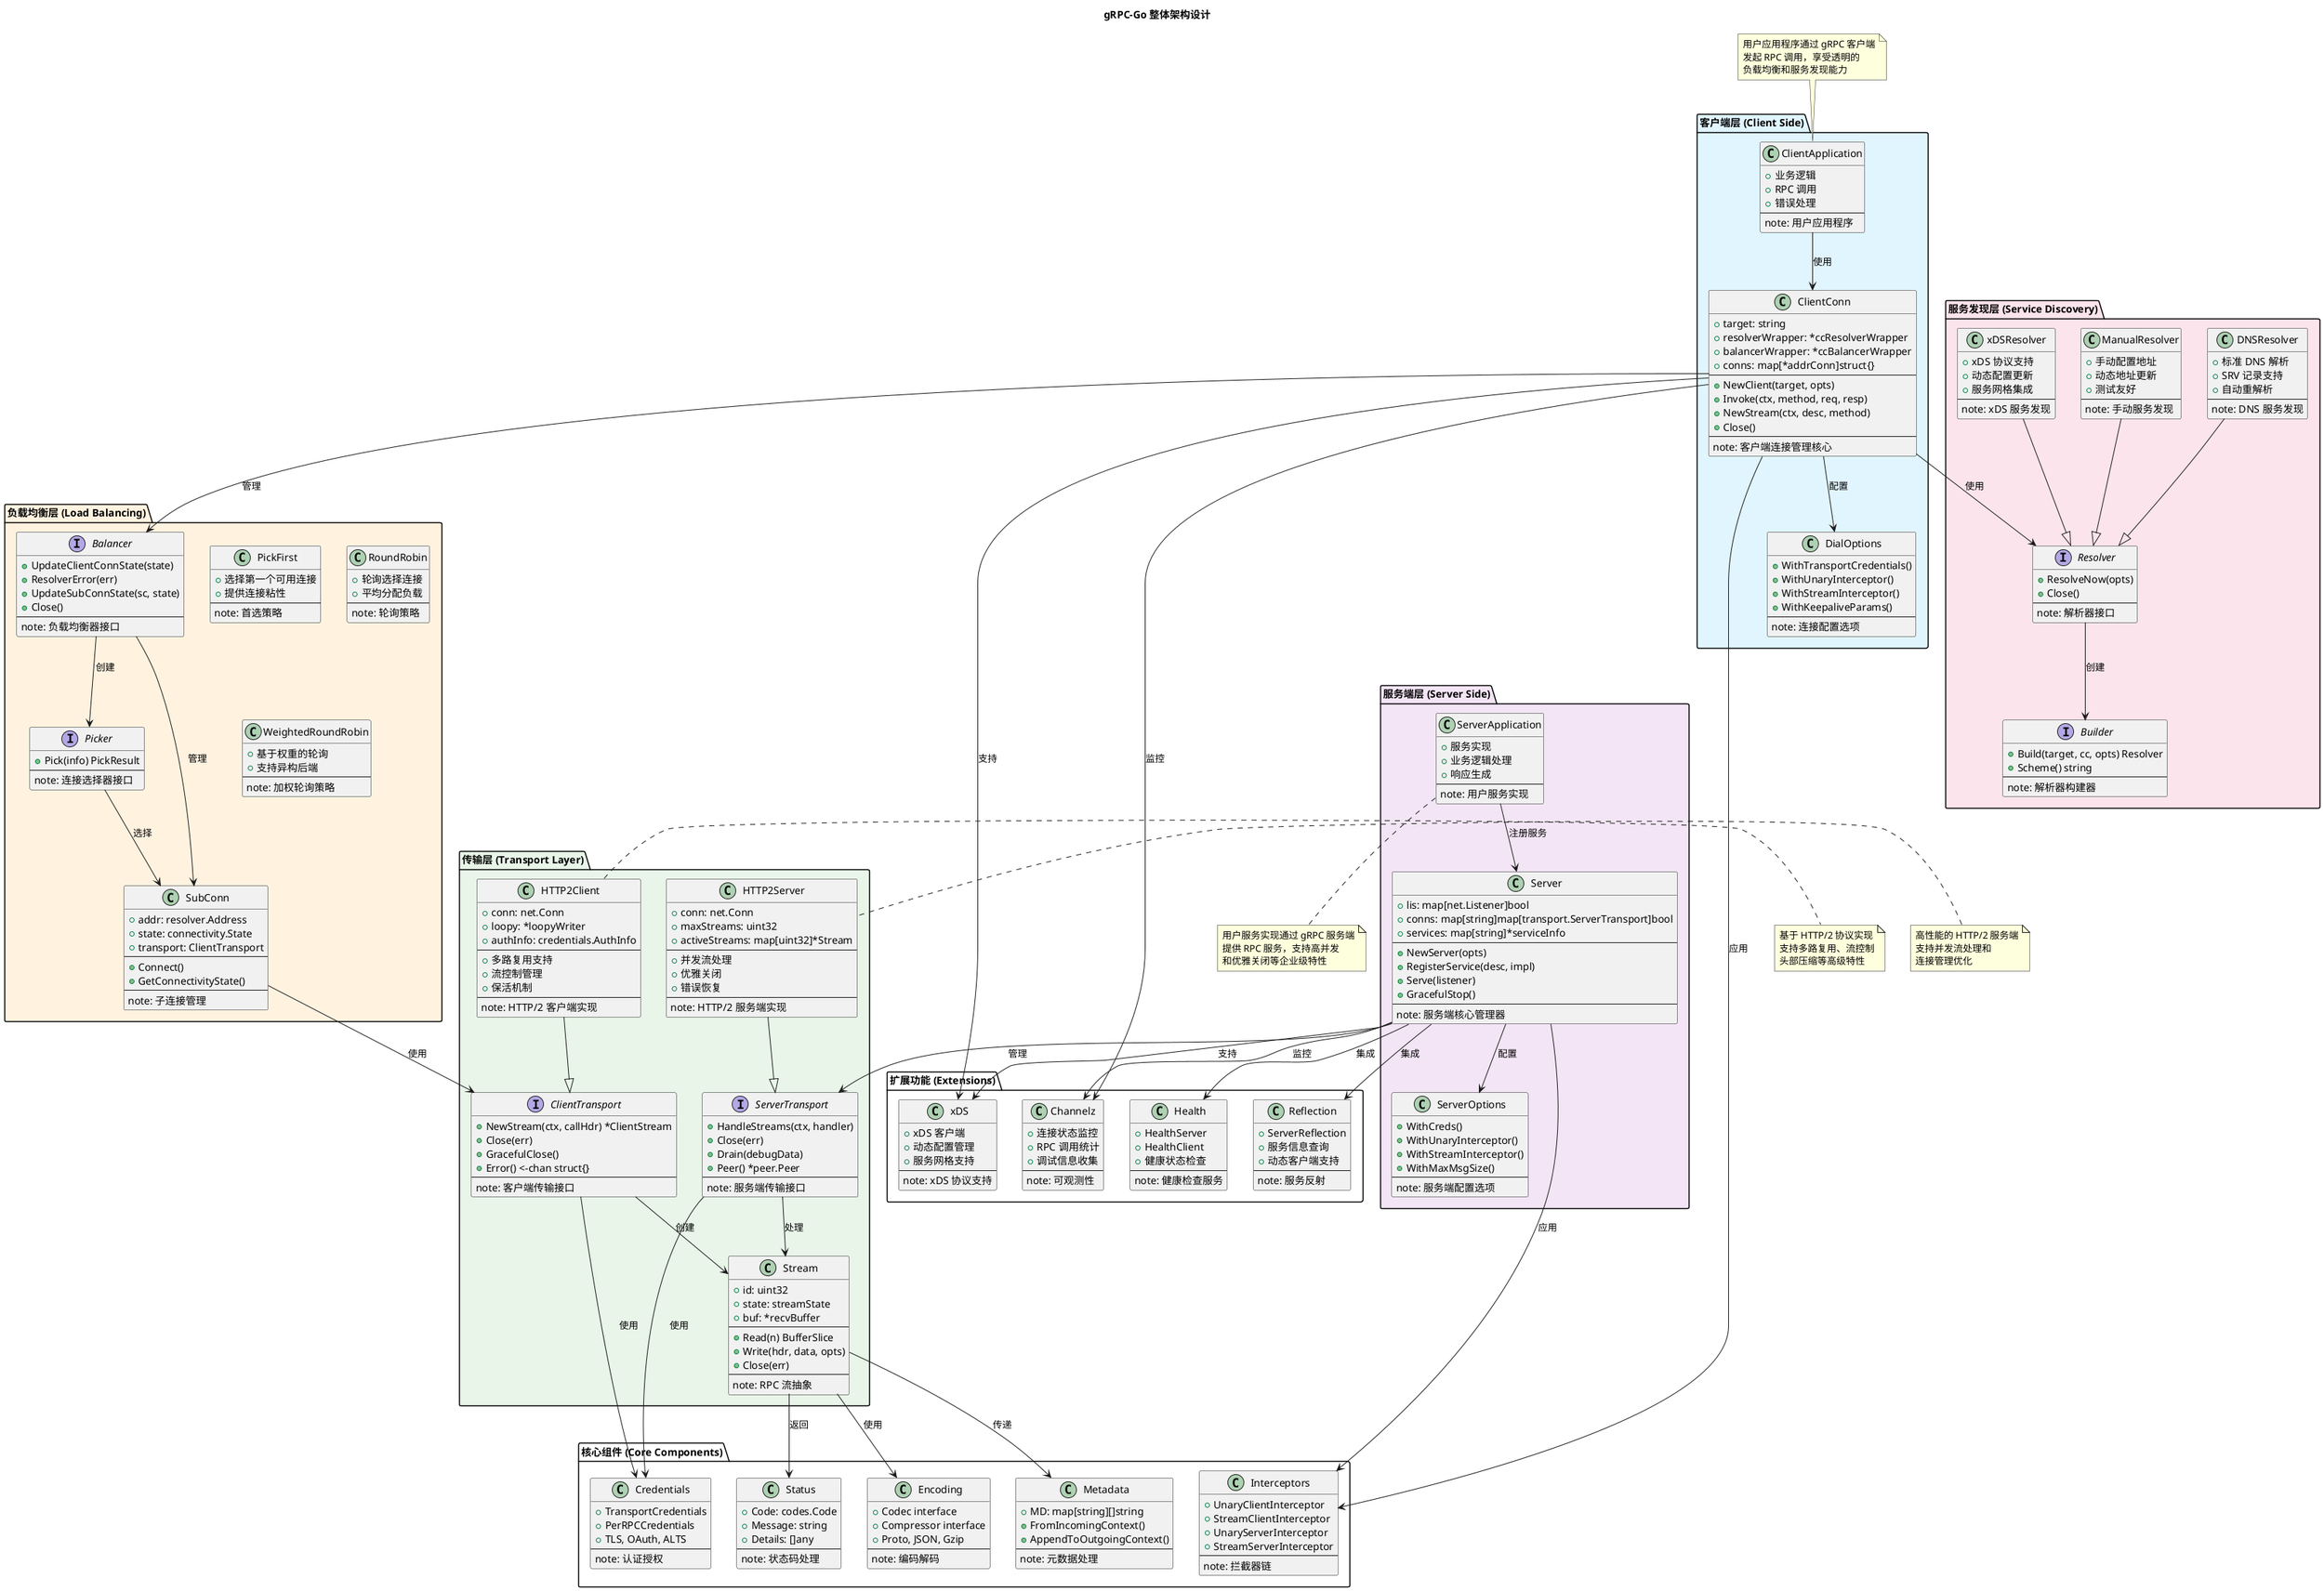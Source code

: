 @startuml gRPC-Go 整体架构图

!define RECTANGLE class

title gRPC-Go 整体架构设计

' 定义颜色主题
!define CLIENT_COLOR #E1F5FE
!define SERVER_COLOR #F3E5F5
!define TRANSPORT_COLOR #E8F5E8
!define BALANCER_COLOR #FFF3E0
!define RESOLVER_COLOR #FCE4EC

package "客户端层 (Client Side)" CLIENT_COLOR {
    RECTANGLE ClientApplication {
        + 业务逻辑
        + RPC 调用
        + 错误处理
        --
        note: 用户应用程序
    }
    
    RECTANGLE ClientConn {
        + target: string
        + resolverWrapper: *ccResolverWrapper
        + balancerWrapper: *ccBalancerWrapper
        + conns: map[*addrConn]struct{}
        --
        + NewClient(target, opts)
        + Invoke(ctx, method, req, resp)
        + NewStream(ctx, desc, method)
        + Close()
        --
        note: 客户端连接管理核心
    }
    
    RECTANGLE DialOptions {
        + WithTransportCredentials()
        + WithUnaryInterceptor()
        + WithStreamInterceptor()
        + WithKeepaliveParams()
        --
        note: 连接配置选项
    }
}

package "服务端层 (Server Side)" SERVER_COLOR {
    RECTANGLE ServerApplication {
        + 服务实现
        + 业务逻辑处理
        + 响应生成
        --
        note: 用户服务实现
    }
    
    RECTANGLE Server {
        + lis: map[net.Listener]bool
        + conns: map[string]map[transport.ServerTransport]bool
        + services: map[string]*serviceInfo
        --
        + NewServer(opts)
        + RegisterService(desc, impl)
        + Serve(listener)
        + GracefulStop()
        --
        note: 服务端核心管理器
    }
    
    RECTANGLE ServerOptions {
        + WithCreds()
        + WithUnaryInterceptor()
        + WithStreamInterceptor()
        + WithMaxMsgSize()
        --
        note: 服务端配置选项
    }
}

package "负载均衡层 (Load Balancing)" BALANCER_COLOR {
    interface Balancer {
        + UpdateClientConnState(state)
        + ResolverError(err)
        + UpdateSubConnState(sc, state)
        + Close()
        --
        note: 负载均衡器接口
    }
    
    interface Picker {
        + Pick(info) PickResult
        --
        note: 连接选择器接口
    }
    
    RECTANGLE PickFirst {
        + 选择第一个可用连接
        + 提供连接粘性
        --
        note: 首选策略
    }
    
    RECTANGLE RoundRobin {
        + 轮询选择连接
        + 平均分配负载
        --
        note: 轮询策略
    }
    
    RECTANGLE WeightedRoundRobin {
        + 基于权重的轮询
        + 支持异构后端
        --
        note: 加权轮询策略
    }
    
    RECTANGLE SubConn {
        + addr: resolver.Address
        + state: connectivity.State
        + transport: ClientTransport
        --
        + Connect()
        + GetConnectivityState()
        --
        note: 子连接管理
    }
}

package "服务发现层 (Service Discovery)" RESOLVER_COLOR {
    interface Resolver {
        + ResolveNow(opts)
        + Close()
        --
        note: 解析器接口
    }
    
    interface Builder {
        + Build(target, cc, opts) Resolver
        + Scheme() string
        --
        note: 解析器构建器
    }
    
    RECTANGLE DNSResolver {
        + 标准 DNS 解析
        + SRV 记录支持
        + 自动重解析
        --
        note: DNS 服务发现
    }
    
    RECTANGLE ManualResolver {
        + 手动配置地址
        + 动态地址更新
        + 测试友好
        --
        note: 手动服务发现
    }
    
    RECTANGLE xDSResolver {
        + xDS 协议支持
        + 动态配置更新
        + 服务网格集成
        --
        note: xDS 服务发现
    }
}

package "传输层 (Transport Layer)" TRANSPORT_COLOR {
    interface ClientTransport {
        + NewStream(ctx, callHdr) *ClientStream
        + Close(err)
        + GracefulClose()
        + Error() <-chan struct{}
        --
        note: 客户端传输接口
    }
    
    interface ServerTransport {
        + HandleStreams(ctx, handler)
        + Close(err)
        + Drain(debugData)
        + Peer() *peer.Peer
        --
        note: 服务端传输接口
    }
    
    RECTANGLE HTTP2Client {
        + conn: net.Conn
        + loopy: *loopyWriter
        + authInfo: credentials.AuthInfo
        --
        + 多路复用支持
        + 流控制管理
        + 保活机制
        --
        note: HTTP/2 客户端实现
    }
    
    RECTANGLE HTTP2Server {
        + conn: net.Conn
        + maxStreams: uint32
        + activeStreams: map[uint32]*Stream
        --
        + 并发流处理
        + 优雅关闭
        + 错误恢复
        --
        note: HTTP/2 服务端实现
    }
    
    RECTANGLE Stream {
        + id: uint32
        + state: streamState
        + buf: *recvBuffer
        --
        + Read(n) BufferSlice
        + Write(hdr, data, opts)
        + Close(err)
        --
        note: RPC 流抽象
    }
}

package "核心组件 (Core Components)" {
    RECTANGLE Interceptors {
        + UnaryClientInterceptor
        + StreamClientInterceptor
        + UnaryServerInterceptor
        + StreamServerInterceptor
        --
        note: 拦截器链
    }
    
    RECTANGLE Credentials {
        + TransportCredentials
        + PerRPCCredentials
        + TLS, OAuth, ALTS
        --
        note: 认证授权
    }
    
    RECTANGLE Metadata {
        + MD: map[string][]string
        + FromIncomingContext()
        + AppendToOutgoingContext()
        --
        note: 元数据处理
    }
    
    RECTANGLE Status {
        + Code: codes.Code
        + Message: string
        + Details: []any
        --
        note: 状态码处理
    }
    
    RECTANGLE Encoding {
        + Codec interface
        + Compressor interface
        + Proto, JSON, Gzip
        --
        note: 编码解码
    }
}

package "扩展功能 (Extensions)" {
    RECTANGLE Health {
        + HealthServer
        + HealthClient
        + 健康状态检查
        --
        note: 健康检查服务
    }
    
    RECTANGLE Reflection {
        + ServerReflection
        + 服务信息查询
        + 动态客户端支持
        --
        note: 服务反射
    }
    
    RECTANGLE Channelz {
        + 连接状态监控
        + RPC 调用统计
        + 调试信息收集
        --
        note: 可观测性
    }
    
    RECTANGLE xDS {
        + xDS 客户端
        + 动态配置管理
        + 服务网格支持
        --
        note: xDS 协议支持
    }
}

' 定义关系连接
ClientApplication --> ClientConn : 使用
ClientConn --> DialOptions : 配置
ClientConn --> Balancer : 管理
ClientConn --> Resolver : 使用

ServerApplication --> Server : 注册服务
Server --> ServerOptions : 配置
Server --> ServerTransport : 管理

Balancer --> Picker : 创建
Balancer --> SubConn : 管理
Picker --> SubConn : 选择
SubConn --> ClientTransport : 使用

Resolver --> Builder : 创建
DNSResolver --|> Resolver
ManualResolver --|> Resolver
xDSResolver --|> Resolver

HTTP2Client --|> ClientTransport
HTTP2Server --|> ServerTransport
ClientTransport --> Stream : 创建
ServerTransport --> Stream : 处理

ClientConn --> Interceptors : 应用
Server --> Interceptors : 应用
ClientTransport --> Credentials : 使用
ServerTransport --> Credentials : 使用
Stream --> Metadata : 传递
Stream --> Status : 返回
Stream --> Encoding : 使用

Server --> Health : 集成
Server --> Reflection : 集成
ClientConn --> Channelz : 监控
Server --> Channelz : 监控
ClientConn --> xDS : 支持
Server --> xDS : 支持

note top of ClientApplication
  用户应用程序通过 gRPC 客户端
  发起 RPC 调用，享受透明的
  负载均衡和服务发现能力
end note

note bottom of ServerApplication
  用户服务实现通过 gRPC 服务端
  提供 RPC 服务，支持高并发
  和优雅关闭等企业级特性
end note

note right of HTTP2Client
  基于 HTTP/2 协议实现
  支持多路复用、流控制
  头部压缩等高级特性
end note

note left of HTTP2Server
  高性能的 HTTP/2 服务端
  支持并发流处理和
  连接管理优化
end note

@enduml
